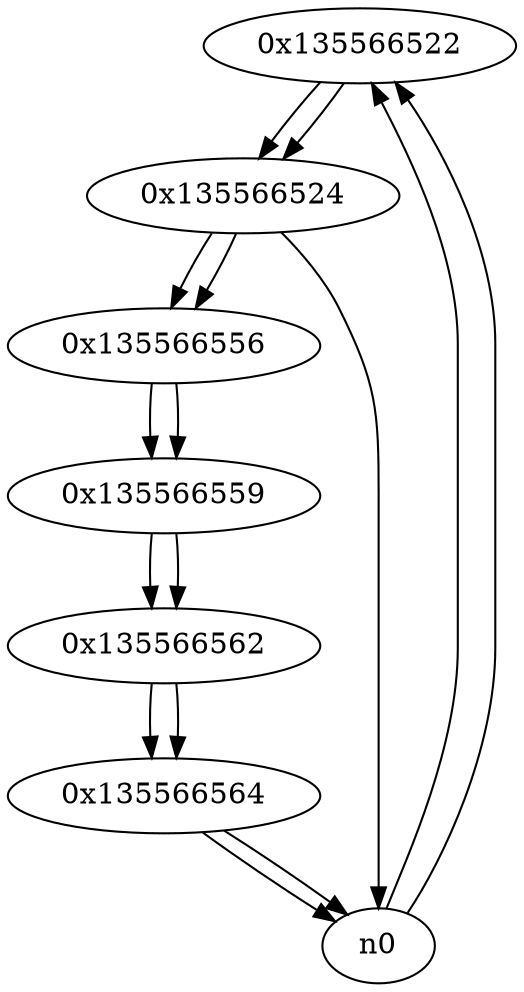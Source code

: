 digraph G{
/* nodes */
  n1 [label="0x135566522"]
  n2 [label="0x135566524"]
  n3 [label="0x135566556"]
  n4 [label="0x135566559"]
  n5 [label="0x135566562"]
  n6 [label="0x135566564"]
/* edges */
n1 -> n2;
n0 -> n1;
n0 -> n1;
n2 -> n3;
n2 -> n0;
n1 -> n2;
n3 -> n4;
n2 -> n3;
n4 -> n5;
n3 -> n4;
n5 -> n6;
n4 -> n5;
n6 -> n0;
n6 -> n0;
n5 -> n6;
}
